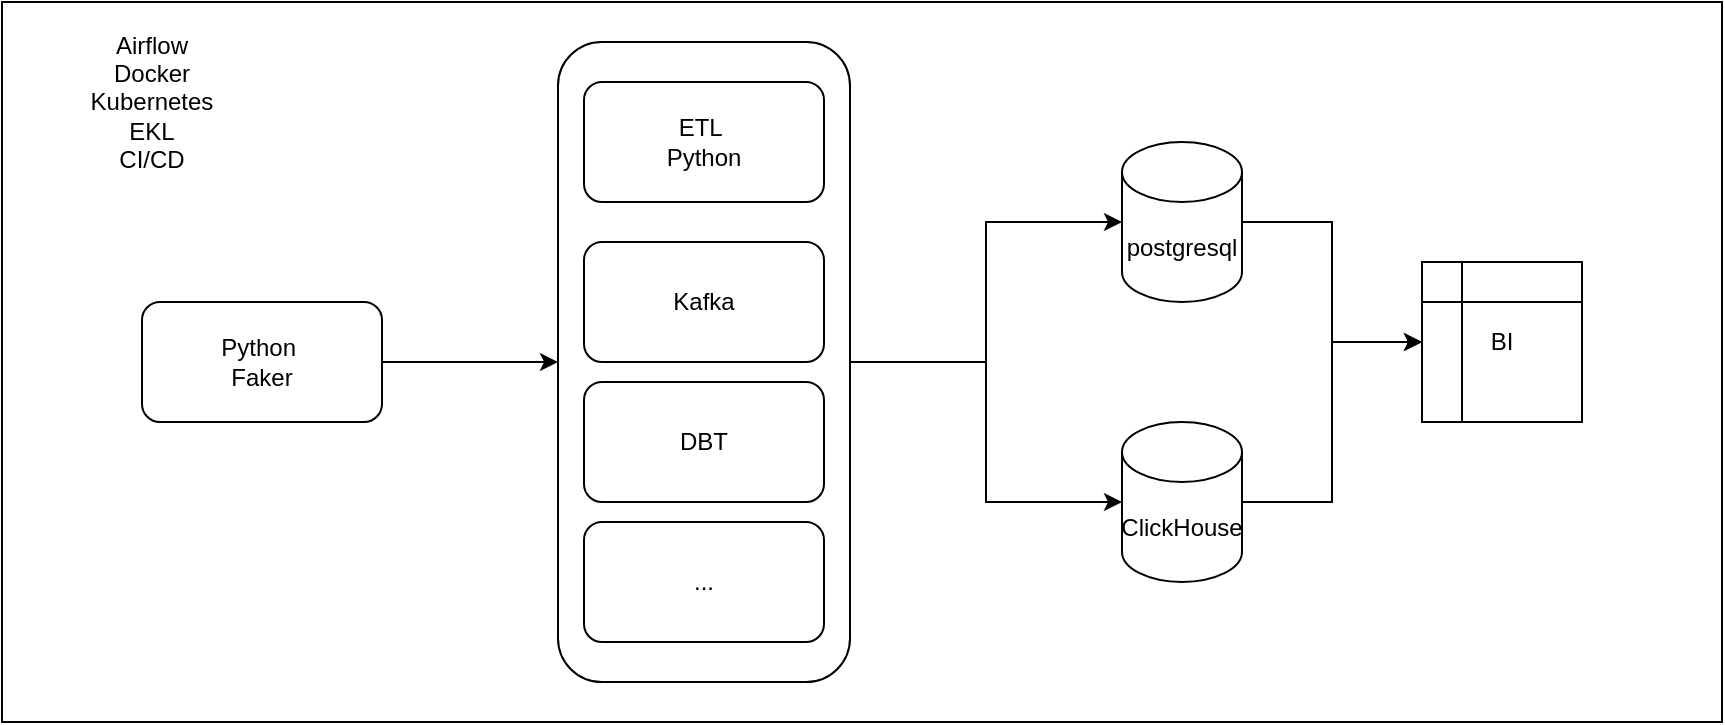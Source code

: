 <mxfile version="24.0.1" type="device">
  <diagram name="Страница — 1" id="B6FBKHuV94_GKxNPBKY9">
    <mxGraphModel dx="1941" dy="646" grid="1" gridSize="10" guides="1" tooltips="1" connect="1" arrows="1" fold="1" page="1" pageScale="1" pageWidth="827" pageHeight="1169" math="0" shadow="0">
      <root>
        <mxCell id="0" />
        <mxCell id="1" parent="0" />
        <mxCell id="Z5Mc-lEU1AfDtlCWMdxh-5" value="" style="rounded=0;whiteSpace=wrap;html=1;" vertex="1" parent="1">
          <mxGeometry x="-10" y="40" width="860" height="360" as="geometry" />
        </mxCell>
        <mxCell id="Z5Mc-lEU1AfDtlCWMdxh-7" value="" style="edgeStyle=orthogonalEdgeStyle;rounded=0;orthogonalLoop=1;jettySize=auto;html=1;" edge="1" parent="1" source="Z5Mc-lEU1AfDtlCWMdxh-1" target="Z5Mc-lEU1AfDtlCWMdxh-2">
          <mxGeometry relative="1" as="geometry" />
        </mxCell>
        <mxCell id="Z5Mc-lEU1AfDtlCWMdxh-1" value="Python&amp;nbsp;&lt;br&gt;Faker" style="rounded=1;whiteSpace=wrap;html=1;" vertex="1" parent="1">
          <mxGeometry x="60" y="190" width="120" height="60" as="geometry" />
        </mxCell>
        <mxCell id="Z5Mc-lEU1AfDtlCWMdxh-9" style="edgeStyle=orthogonalEdgeStyle;rounded=0;orthogonalLoop=1;jettySize=auto;html=1;" edge="1" parent="1" source="Z5Mc-lEU1AfDtlCWMdxh-2" target="Z5Mc-lEU1AfDtlCWMdxh-3">
          <mxGeometry relative="1" as="geometry" />
        </mxCell>
        <mxCell id="Z5Mc-lEU1AfDtlCWMdxh-2" value="" style="rounded=1;whiteSpace=wrap;html=1;" vertex="1" parent="1">
          <mxGeometry x="268" y="60" width="146" height="320" as="geometry" />
        </mxCell>
        <mxCell id="Z5Mc-lEU1AfDtlCWMdxh-17" style="edgeStyle=orthogonalEdgeStyle;rounded=0;orthogonalLoop=1;jettySize=auto;html=1;entryX=0;entryY=0.5;entryDx=0;entryDy=0;" edge="1" parent="1" source="Z5Mc-lEU1AfDtlCWMdxh-3" target="Z5Mc-lEU1AfDtlCWMdxh-15">
          <mxGeometry relative="1" as="geometry" />
        </mxCell>
        <mxCell id="Z5Mc-lEU1AfDtlCWMdxh-3" value="ClickHouse" style="shape=cylinder3;whiteSpace=wrap;html=1;boundedLbl=1;backgroundOutline=1;size=15;" vertex="1" parent="1">
          <mxGeometry x="550" y="250" width="60" height="80" as="geometry" />
        </mxCell>
        <mxCell id="Z5Mc-lEU1AfDtlCWMdxh-16" style="edgeStyle=orthogonalEdgeStyle;rounded=0;orthogonalLoop=1;jettySize=auto;html=1;" edge="1" parent="1" source="Z5Mc-lEU1AfDtlCWMdxh-4" target="Z5Mc-lEU1AfDtlCWMdxh-15">
          <mxGeometry relative="1" as="geometry" />
        </mxCell>
        <mxCell id="Z5Mc-lEU1AfDtlCWMdxh-4" value="postgresql" style="shape=cylinder3;whiteSpace=wrap;html=1;boundedLbl=1;backgroundOutline=1;size=15;" vertex="1" parent="1">
          <mxGeometry x="550" y="110" width="60" height="80" as="geometry" />
        </mxCell>
        <mxCell id="Z5Mc-lEU1AfDtlCWMdxh-6" value="Airflow&lt;br&gt;Docker&lt;br&gt;Kubernetes&lt;br&gt;EKL&lt;br&gt;CI/CD" style="text;html=1;align=center;verticalAlign=middle;whiteSpace=wrap;rounded=0;" vertex="1" parent="1">
          <mxGeometry x="20" y="50" width="90" height="80" as="geometry" />
        </mxCell>
        <mxCell id="Z5Mc-lEU1AfDtlCWMdxh-8" style="edgeStyle=orthogonalEdgeStyle;rounded=0;orthogonalLoop=1;jettySize=auto;html=1;entryX=0;entryY=0.5;entryDx=0;entryDy=0;entryPerimeter=0;" edge="1" parent="1" source="Z5Mc-lEU1AfDtlCWMdxh-2" target="Z5Mc-lEU1AfDtlCWMdxh-4">
          <mxGeometry relative="1" as="geometry" />
        </mxCell>
        <mxCell id="Z5Mc-lEU1AfDtlCWMdxh-11" value="ETL&amp;nbsp;&lt;br&gt;Python" style="rounded=1;whiteSpace=wrap;html=1;" vertex="1" parent="1">
          <mxGeometry x="281" y="80" width="120" height="60" as="geometry" />
        </mxCell>
        <mxCell id="Z5Mc-lEU1AfDtlCWMdxh-12" value="Kafka" style="rounded=1;whiteSpace=wrap;html=1;" vertex="1" parent="1">
          <mxGeometry x="281" y="160" width="120" height="60" as="geometry" />
        </mxCell>
        <mxCell id="Z5Mc-lEU1AfDtlCWMdxh-13" value="DBT" style="rounded=1;whiteSpace=wrap;html=1;" vertex="1" parent="1">
          <mxGeometry x="281" y="230" width="120" height="60" as="geometry" />
        </mxCell>
        <mxCell id="Z5Mc-lEU1AfDtlCWMdxh-14" value="..." style="rounded=1;whiteSpace=wrap;html=1;" vertex="1" parent="1">
          <mxGeometry x="281" y="300" width="120" height="60" as="geometry" />
        </mxCell>
        <mxCell id="Z5Mc-lEU1AfDtlCWMdxh-15" value="BI" style="shape=internalStorage;whiteSpace=wrap;html=1;backgroundOutline=1;" vertex="1" parent="1">
          <mxGeometry x="700" y="170" width="80" height="80" as="geometry" />
        </mxCell>
      </root>
    </mxGraphModel>
  </diagram>
</mxfile>
